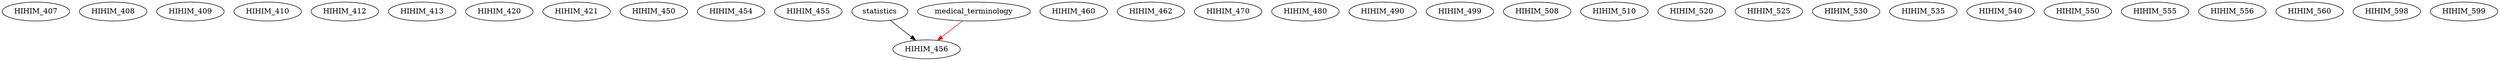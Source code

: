 digraph G {
    HIHIM_407;
    HIHIM_408;
    HIHIM_409;
    HIHIM_410;
    HIHIM_412;
    HIHIM_413;
    HIHIM_420;
    HIHIM_421;
    HIHIM_450;
    HIHIM_454;
    HIHIM_455;
    edge [color=black];
    statistics -> HIHIM_456;
    edge [color=red];
    medical_terminology -> HIHIM_456;
    HIHIM_460;
    HIHIM_462;
    HIHIM_470;
    HIHIM_480;
    HIHIM_490;
    HIHIM_499;
    HIHIM_508;
    HIHIM_510;
    HIHIM_520;
    HIHIM_525;
    HIHIM_530;
    HIHIM_535;
    HIHIM_540;
    HIHIM_550;
    HIHIM_555;
    HIHIM_556;
    HIHIM_560;
    HIHIM_598;
    HIHIM_599;
}
